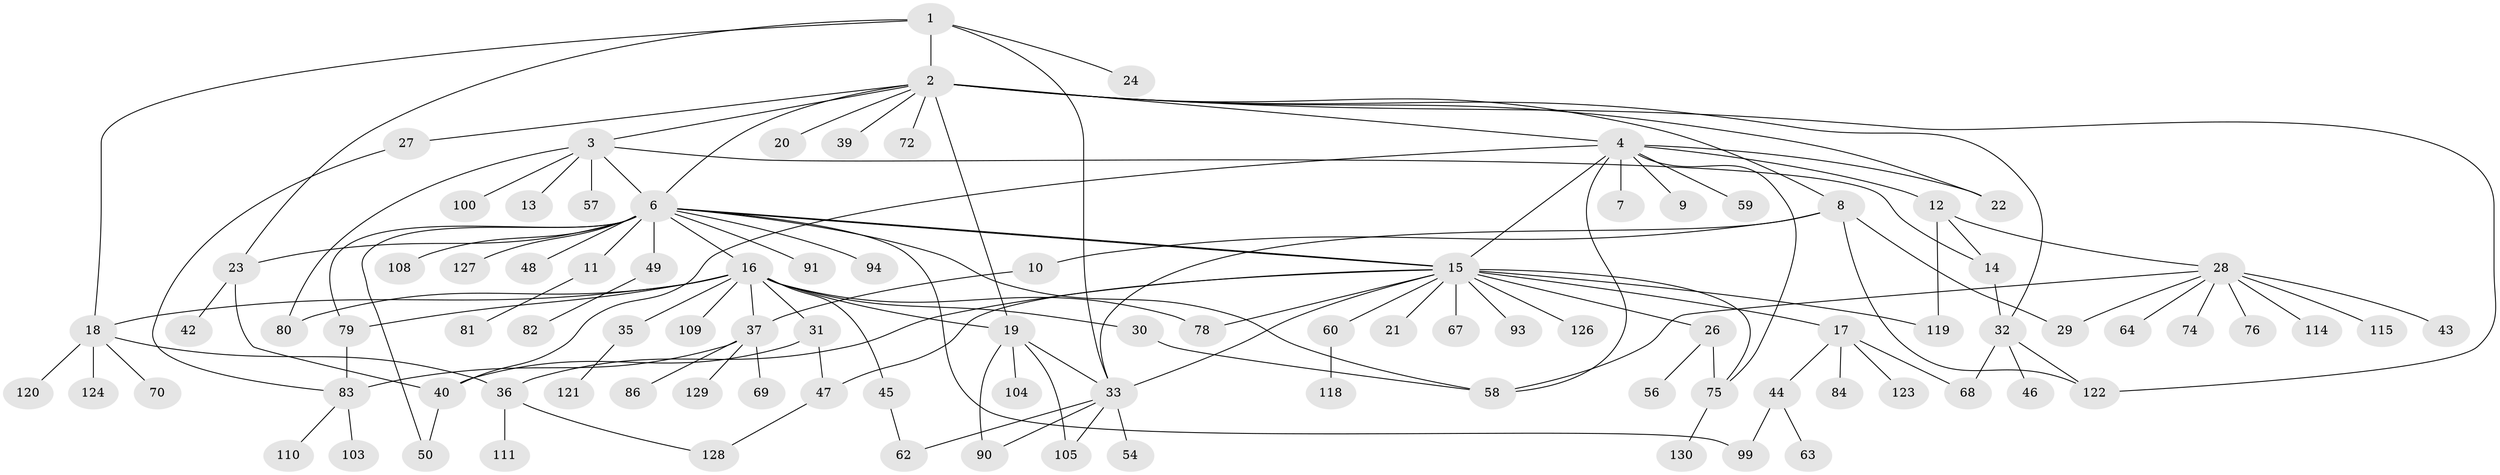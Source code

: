// original degree distribution, {5: 0.05384615384615385, 12: 0.007692307692307693, 6: 0.03076923076923077, 9: 0.015384615384615385, 3: 0.1, 17: 0.007692307692307693, 2: 0.23846153846153847, 1: 0.46923076923076923, 18: 0.007692307692307693, 13: 0.007692307692307693, 4: 0.05384615384615385, 11: 0.007692307692307693}
// Generated by graph-tools (version 1.1) at 2025/11/02/27/25 16:11:14]
// undirected, 97 vertices, 134 edges
graph export_dot {
graph [start="1"]
  node [color=gray90,style=filled];
  1;
  2 [super="+5"];
  3 [super="+38"];
  4 [super="+102"];
  6 [super="+53"];
  7 [super="+96"];
  8 [super="+66"];
  9;
  10;
  11 [super="+117"];
  12 [super="+51"];
  13;
  14 [super="+125"];
  15 [super="+25"];
  16 [super="+97"];
  17 [super="+34"];
  18 [super="+61"];
  19 [super="+71"];
  20;
  21;
  22 [super="+87"];
  23;
  24;
  26 [super="+95"];
  27;
  28 [super="+101"];
  29;
  30 [super="+92"];
  31;
  32;
  33 [super="+55"];
  35 [super="+85"];
  36 [super="+41"];
  37 [super="+88"];
  39;
  40 [super="+77"];
  42;
  43 [super="+65"];
  44 [super="+89"];
  45 [super="+73"];
  46;
  47 [super="+52"];
  48;
  49;
  50;
  54;
  56;
  57;
  58 [super="+113"];
  59;
  60;
  62;
  63;
  64;
  67;
  68;
  69;
  70;
  72;
  74 [super="+112"];
  75 [super="+106"];
  76;
  78 [super="+107"];
  79;
  80;
  81;
  82;
  83 [super="+98"];
  84;
  86;
  90;
  91;
  93;
  94;
  99;
  100;
  103;
  104;
  105;
  108;
  109;
  110;
  111 [super="+116"];
  114;
  115;
  118;
  119;
  120;
  121;
  122;
  123;
  124;
  126;
  127;
  128;
  129;
  130;
  1 -- 2;
  1 -- 18;
  1 -- 23;
  1 -- 24;
  1 -- 33;
  2 -- 3;
  2 -- 4;
  2 -- 6;
  2 -- 8;
  2 -- 19;
  2 -- 20;
  2 -- 22;
  2 -- 27;
  2 -- 32;
  2 -- 39;
  2 -- 72;
  2 -- 122;
  3 -- 6;
  3 -- 13;
  3 -- 57;
  3 -- 80;
  3 -- 100;
  3 -- 14;
  4 -- 7;
  4 -- 9;
  4 -- 12;
  4 -- 15 [weight=2];
  4 -- 58;
  4 -- 59;
  4 -- 40;
  4 -- 22;
  4 -- 75;
  6 -- 11;
  6 -- 15;
  6 -- 15;
  6 -- 16;
  6 -- 23;
  6 -- 48;
  6 -- 49;
  6 -- 50;
  6 -- 58;
  6 -- 79;
  6 -- 91;
  6 -- 94;
  6 -- 99;
  6 -- 108;
  6 -- 127;
  8 -- 10;
  8 -- 29;
  8 -- 33;
  8 -- 122;
  10 -- 37;
  11 -- 81;
  12 -- 14;
  12 -- 28;
  12 -- 119;
  14 -- 32;
  15 -- 17;
  15 -- 21;
  15 -- 26;
  15 -- 33;
  15 -- 36;
  15 -- 47;
  15 -- 60;
  15 -- 67;
  15 -- 75;
  15 -- 78;
  15 -- 93;
  15 -- 119;
  15 -- 126;
  16 -- 19;
  16 -- 30;
  16 -- 31;
  16 -- 35;
  16 -- 37;
  16 -- 45;
  16 -- 78;
  16 -- 79;
  16 -- 80;
  16 -- 109;
  16 -- 18;
  17 -- 44;
  17 -- 68;
  17 -- 84;
  17 -- 123;
  18 -- 36;
  18 -- 124;
  18 -- 120;
  18 -- 70;
  19 -- 33;
  19 -- 104;
  19 -- 105;
  19 -- 90;
  23 -- 40;
  23 -- 42;
  26 -- 56;
  26 -- 75;
  27 -- 83;
  28 -- 29;
  28 -- 43 [weight=2];
  28 -- 58;
  28 -- 64;
  28 -- 74;
  28 -- 76;
  28 -- 114;
  28 -- 115;
  30 -- 58;
  31 -- 40;
  31 -- 47;
  32 -- 46;
  32 -- 68;
  32 -- 122;
  33 -- 54;
  33 -- 62;
  33 -- 90;
  33 -- 105;
  35 -- 121;
  36 -- 111;
  36 -- 128;
  37 -- 69;
  37 -- 86;
  37 -- 129;
  37 -- 83;
  40 -- 50;
  44 -- 63;
  44 -- 99;
  45 -- 62;
  47 -- 128;
  49 -- 82;
  60 -- 118;
  75 -- 130;
  79 -- 83;
  83 -- 110;
  83 -- 103;
}
